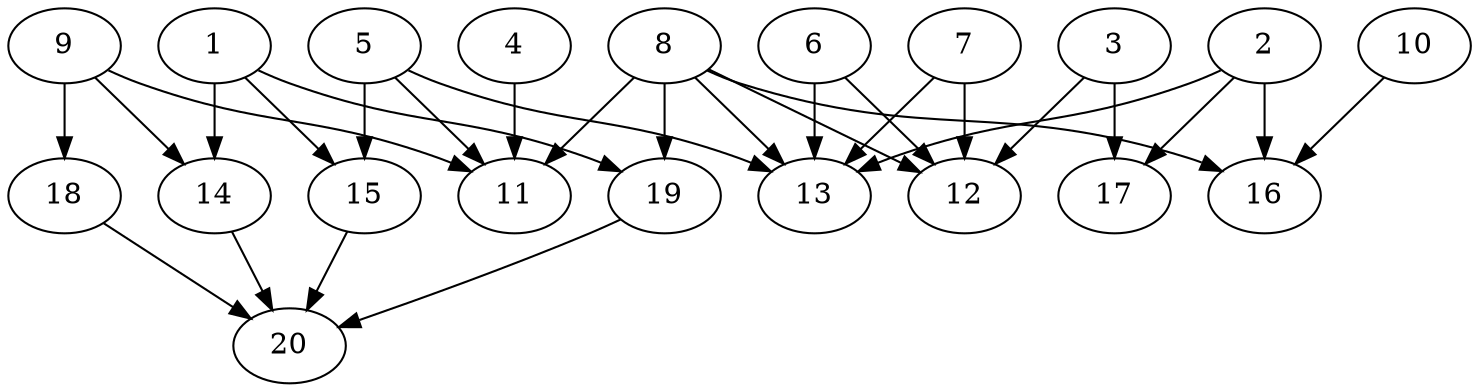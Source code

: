 // DAG automatically generated by daggen at Wed Jul 24 21:27:05 2019
// ./daggen --dot -n 20 --ccr 0.5 --fat 0.7 --regular 0.5 --density 0.5 --mindata 5242880 --maxdata 52428800 
digraph G {
  1 [size="82104320", alpha="0.07", expect_size="41052160"] 
  1 -> 14 [size ="41052160"]
  1 -> 15 [size ="41052160"]
  1 -> 19 [size ="41052160"]
  2 [size="55562240", alpha="0.06", expect_size="27781120"] 
  2 -> 13 [size ="27781120"]
  2 -> 16 [size ="27781120"]
  2 -> 17 [size ="27781120"]
  3 [size="94781440", alpha="0.02", expect_size="47390720"] 
  3 -> 12 [size ="47390720"]
  3 -> 17 [size ="47390720"]
  4 [size="13748224", alpha="0.09", expect_size="6874112"] 
  4 -> 11 [size ="6874112"]
  5 [size="73281536", alpha="0.03", expect_size="36640768"] 
  5 -> 11 [size ="36640768"]
  5 -> 13 [size ="36640768"]
  5 -> 15 [size ="36640768"]
  6 [size="30533632", alpha="0.17", expect_size="15266816"] 
  6 -> 12 [size ="15266816"]
  6 -> 13 [size ="15266816"]
  7 [size="57106432", alpha="0.16", expect_size="28553216"] 
  7 -> 12 [size ="28553216"]
  7 -> 13 [size ="28553216"]
  8 [size="93274112", alpha="0.03", expect_size="46637056"] 
  8 -> 11 [size ="46637056"]
  8 -> 12 [size ="46637056"]
  8 -> 13 [size ="46637056"]
  8 -> 16 [size ="46637056"]
  8 -> 19 [size ="46637056"]
  9 [size="69238784", alpha="0.15", expect_size="34619392"] 
  9 -> 11 [size ="34619392"]
  9 -> 14 [size ="34619392"]
  9 -> 18 [size ="34619392"]
  10 [size="65167360", alpha="0.08", expect_size="32583680"] 
  10 -> 16 [size ="32583680"]
  11 [size="15298560", alpha="0.09", expect_size="7649280"] 
  12 [size="46116864", alpha="0.19", expect_size="23058432"] 
  13 [size="72687616", alpha="0.12", expect_size="36343808"] 
  14 [size="82978816", alpha="0.15", expect_size="41489408"] 
  14 -> 20 [size ="41489408"]
  15 [size="29691904", alpha="0.13", expect_size="14845952"] 
  15 -> 20 [size ="14845952"]
  16 [size="45905920", alpha="0.02", expect_size="22952960"] 
  17 [size="29534208", alpha="0.04", expect_size="14767104"] 
  18 [size="10729472", alpha="0.05", expect_size="5364736"] 
  18 -> 20 [size ="5364736"]
  19 [size="26789888", alpha="0.08", expect_size="13394944"] 
  19 -> 20 [size ="13394944"]
  20 [size="95946752", alpha="0.08", expect_size="47973376"] 
}
